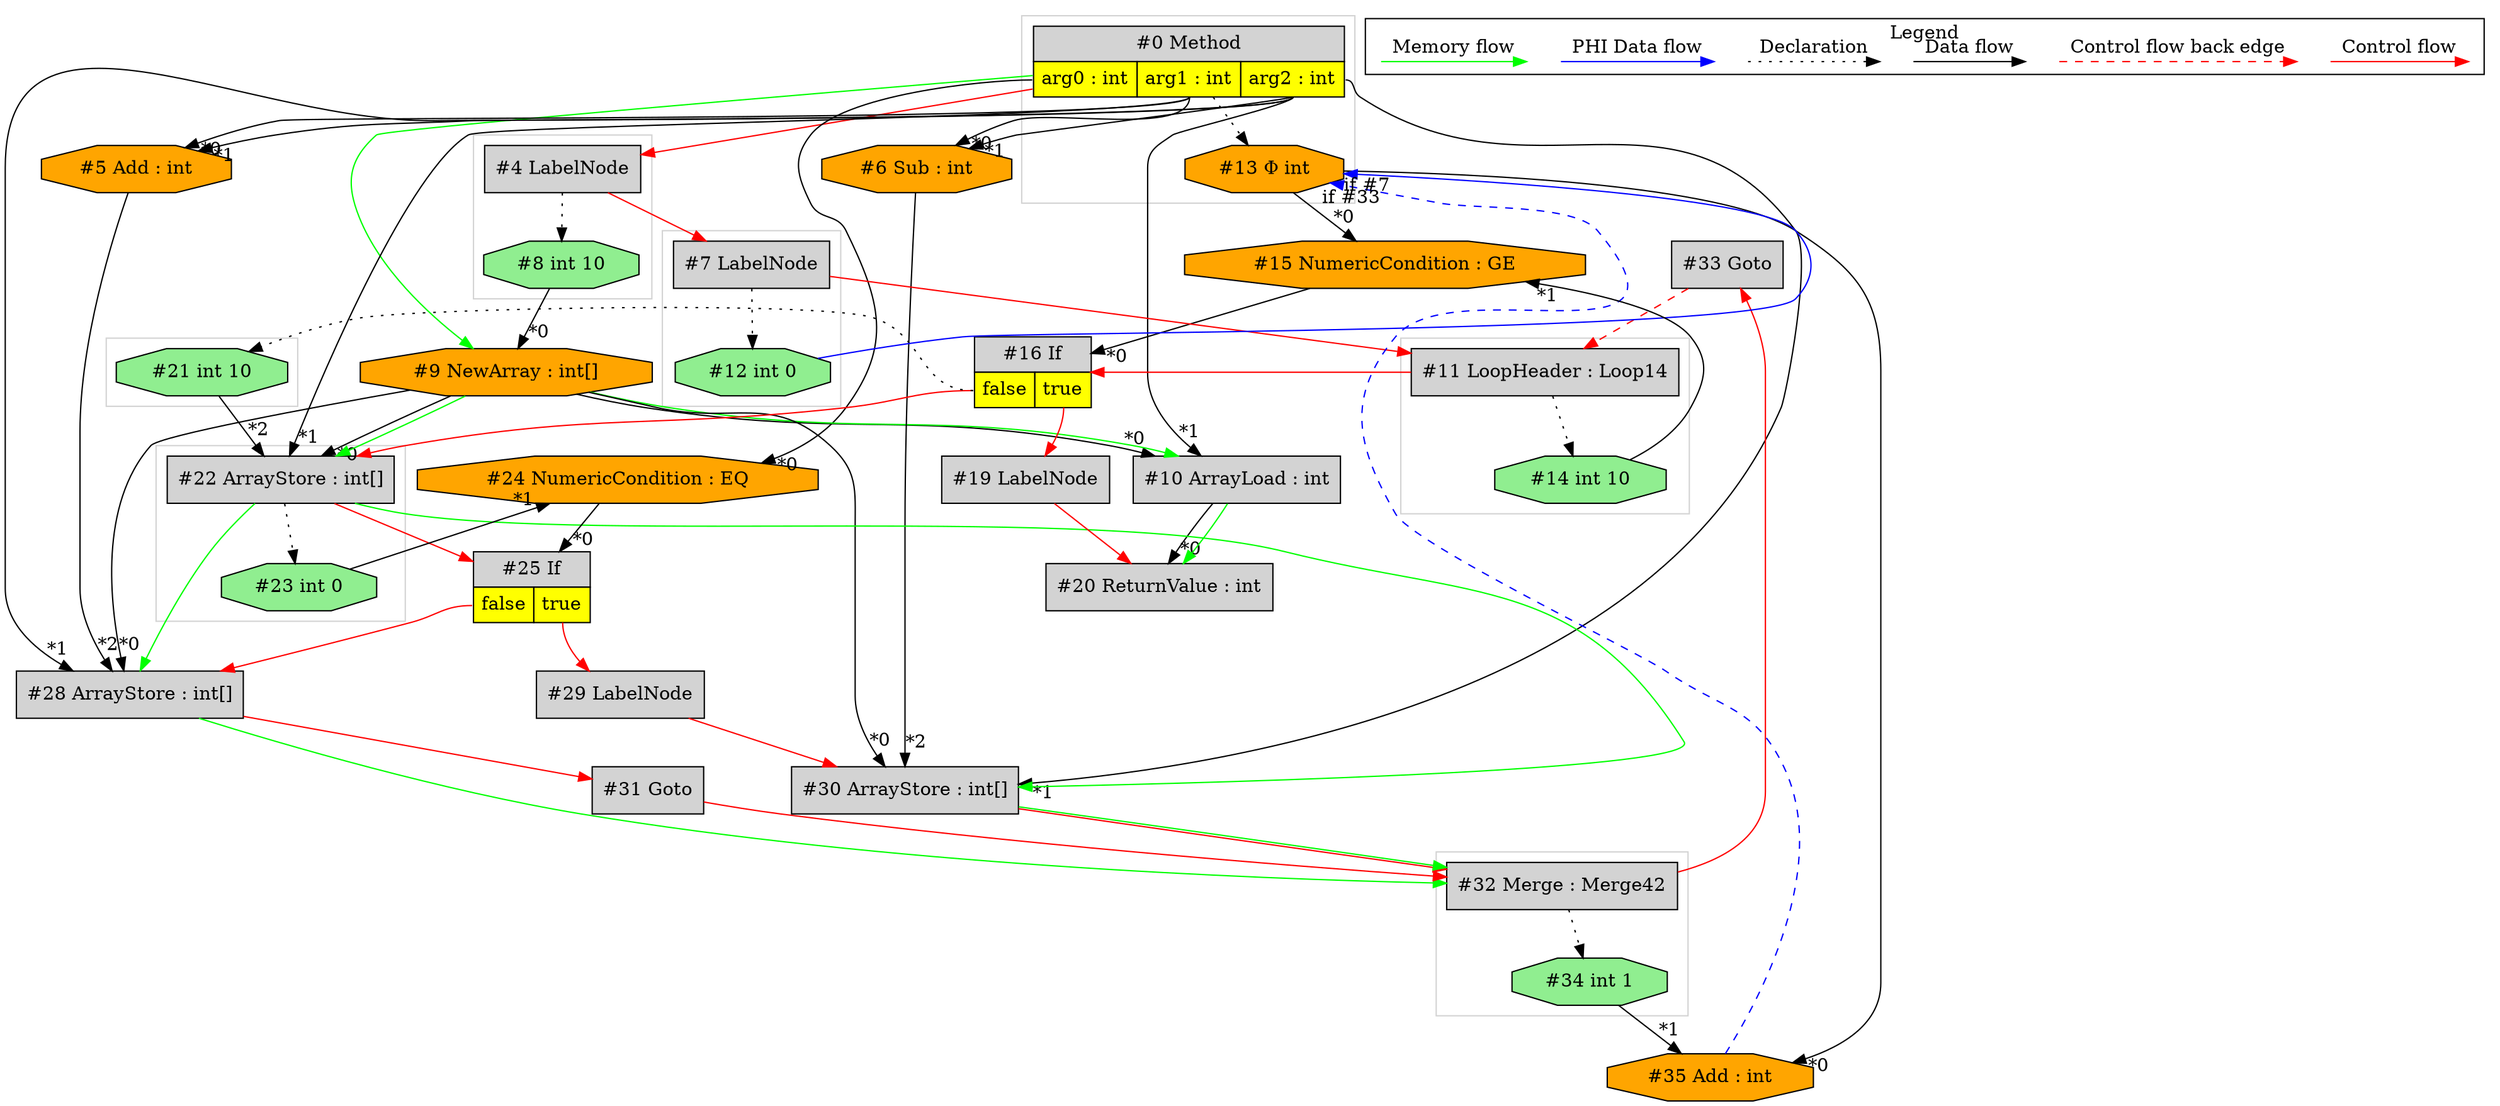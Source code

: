 digraph {
 ordering="in";
 node0[margin="0", label=<<table border="0" cellborder="1" cellspacing="0" cellpadding="5"><tr><td colspan="3">#0 Method</td></tr><tr><td port="prj1" bgcolor="yellow">arg0 : int</td><td port="prj3" bgcolor="yellow">arg1 : int</td><td port="prj2" bgcolor="yellow">arg2 : int</td></tr></table>>,shape=none, fillcolor=lightgrey, style=filled];
 node4[label="#4 LabelNode",shape=box, fillcolor=lightgrey, style=filled];
 node0 -> node4[labeldistance=2, color=red, fontcolor=red];
 node8[label="#8 int 10",shape=octagon, fillcolor=lightgreen, style=filled];
 node4 -> node8[style=dotted];
 node9[label="#9 NewArray : int[]",shape=octagon, fillcolor=orange, style=filled];
 node8 -> node9[headlabel="*0", labeldistance=2];
 node0 -> node9[labeldistance=2, color=green, constraint=false];
 node10[label="#10 ArrayLoad : int",shape=box, fillcolor=lightgrey, style=filled];
 node9 -> node10[headlabel="*0", labeldistance=2];
 node0:prj2 -> node10[headlabel="*1", labeldistance=2];
 node9 -> node10[labeldistance=2, color=green, constraint=false];
 node6[label="#6 Sub : int",shape=octagon, fillcolor=orange, style=filled];
 node0:prj3 -> node6[headlabel="*0", labeldistance=2];
 node0:prj2 -> node6[headlabel="*1", labeldistance=2];
 node5[label="#5 Add : int",shape=octagon, fillcolor=orange, style=filled];
 node0:prj3 -> node5[headlabel="*0", labeldistance=2];
 node0:prj2 -> node5[headlabel="*1", labeldistance=2];
 node28[label="#28 ArrayStore : int[]",shape=box, fillcolor=lightgrey, style=filled];
 node9 -> node28[headlabel="*0", labeldistance=2];
 node0:prj2 -> node28[headlabel="*1", labeldistance=2];
 node5 -> node28[headlabel="*2", labeldistance=2];
 node22 -> node28[labeldistance=2, color=green, constraint=false];
 node25:prj27 -> node28[labeldistance=2, color=red, fontcolor=red];
 node25[margin="0", label=<<table border="0" cellborder="1" cellspacing="0" cellpadding="5"><tr><td colspan="2">#25 If</td></tr><tr><td port="prj27" bgcolor="yellow">false</td><td port="prj26" bgcolor="yellow">true</td></tr></table>>,shape=none, fillcolor=lightgrey, style=filled];
 node24 -> node25[headlabel="*0", labeldistance=2];
 node22 -> node25[labeldistance=2, color=red, fontcolor=red];
 node22[label="#22 ArrayStore : int[]",shape=box, fillcolor=lightgrey, style=filled];
 node9 -> node22[headlabel="*0", labeldistance=2];
 node0:prj3 -> node22[headlabel="*1", labeldistance=2];
 node21 -> node22[headlabel="*2", labeldistance=2];
 node9 -> node22[labeldistance=2, color=green, constraint=false];
 node16:prj18 -> node22[labeldistance=2, color=red, fontcolor=red];
 node16[margin="0", label=<<table border="0" cellborder="1" cellspacing="0" cellpadding="5"><tr><td colspan="2">#16 If</td></tr><tr><td port="prj18" bgcolor="yellow">false</td><td port="prj17" bgcolor="yellow">true</td></tr></table>>,shape=none, fillcolor=lightgrey, style=filled];
 node15 -> node16[headlabel="*0", labeldistance=2];
 node11 -> node16[labeldistance=2, color=red, fontcolor=red];
 node11[label="#11 LoopHeader : Loop14",shape=box, fillcolor=lightgrey, style=filled];
 node7 -> node11[labeldistance=2, color=red, fontcolor=red];
 node33 -> node11[labeldistance=2, color=red, fontcolor=red, style=dashed];
 node33[label="#33 Goto",shape=box, fillcolor=lightgrey, style=filled];
 node32 -> node33[labeldistance=2, color=red, fontcolor=red];
 node32[label="#32 Merge : Merge42",shape=box, fillcolor=lightgrey, style=filled];
 node31 -> node32[labeldistance=2, color=red, fontcolor=red];
 node30 -> node32[labeldistance=2, color=red, fontcolor=red];
 node28 -> node32[labeldistance=2, color=green, constraint=false];
 node30 -> node32[labeldistance=2, color=green, constraint=false];
 node30[label="#30 ArrayStore : int[]",shape=box, fillcolor=lightgrey, style=filled];
 node9 -> node30[headlabel="*0", labeldistance=2];
 node0:prj2 -> node30[headlabel="*1", labeldistance=2];
 node6 -> node30[headlabel="*2", labeldistance=2];
 node22 -> node30[labeldistance=2, color=green, constraint=false];
 node29 -> node30[labeldistance=2, color=red, fontcolor=red];
 node29[label="#29 LabelNode",shape=box, fillcolor=lightgrey, style=filled];
 node25:prj26 -> node29[labeldistance=2, color=red, fontcolor=red];
 node31[label="#31 Goto",shape=box, fillcolor=lightgrey, style=filled];
 node28 -> node31[labeldistance=2, color=red, fontcolor=red];
 node34[label="#34 int 1",shape=octagon, fillcolor=lightgreen, style=filled];
 node32 -> node34[style=dotted];
 node35[label="#35 Add : int",shape=octagon, fillcolor=orange, style=filled];
 node13 -> node35[headlabel="*0", labeldistance=2];
 node34 -> node35[headlabel="*1", labeldistance=2];
 node13[label="#13 Φ int",shape=octagon, fillcolor=orange, style=filled];
 node0 -> node13[style=dotted];
 node12 -> node13[headlabel="if #7", labeldistance=2, color=blue, constraint=false];
 node35 -> node13[headlabel="if #33", labeldistance=2, color=blue, constraint=false, style=dashed];
 node12[label="#12 int 0",shape=octagon, fillcolor=lightgreen, style=filled];
 node7 -> node12[style=dotted];
 node7[label="#7 LabelNode",shape=box, fillcolor=lightgrey, style=filled];
 node4 -> node7[labeldistance=2, color=red, fontcolor=red];
 node15[label="#15 NumericCondition : GE",shape=octagon, fillcolor=orange, style=filled];
 node13 -> node15[headlabel="*0", labeldistance=2];
 node14 -> node15[headlabel="*1", labeldistance=2];
 node14[label="#14 int 10",shape=octagon, fillcolor=lightgreen, style=filled];
 node11 -> node14[style=dotted];
 node19[label="#19 LabelNode",shape=box, fillcolor=lightgrey, style=filled];
 node16:prj17 -> node19[labeldistance=2, color=red, fontcolor=red];
 node20[label="#20 ReturnValue : int",shape=box, fillcolor=lightgrey, style=filled];
 node10 -> node20[headlabel="*0", labeldistance=2];
 node19 -> node20[labeldistance=2, color=red, fontcolor=red];
 node10 -> node20[labeldistance=2, color=green, constraint=false];
 node21[label="#21 int 10",shape=octagon, fillcolor=lightgreen, style=filled];
 node16:prj18 -> node21[style=dotted];
 node23[label="#23 int 0",shape=octagon, fillcolor=lightgreen, style=filled];
 node22 -> node23[style=dotted];
 node24[label="#24 NumericCondition : EQ",shape=octagon, fillcolor=orange, style=filled];
 node0:prj1 -> node24[headlabel="*0", labeldistance=2];
 node23 -> node24[headlabel="*1", labeldistance=2];
 subgraph cluster_0 {
  color=lightgray;
  node32;
  node34;
 }
 subgraph cluster_1 {
  color=lightgray;
  node22;
  node23;
 }
 subgraph cluster_2 {
  color=lightgray;
  node0;
  node13;
 }
 subgraph cluster_3 {
  color=lightgray;
  node21;
 }
 subgraph cluster_4 {
  color=lightgray;
  node7;
  node12;
 }
 subgraph cluster_5 {
  color=lightgray;
  node11;
  node14;
 }
 subgraph cluster_6 {
  color=lightgray;
  node4;
  node8;
 }
 subgraph cluster_000 {
  label = "Legend";
  node [shape=point]
  {
   rank=same;
   c0 [style = invis];
   c1 [style = invis];
   c2 [style = invis];
   c3 [style = invis];
   d0 [style = invis];
   d1 [style = invis];
   d2 [style = invis];
   d3 [style = invis];
   d4 [style = invis];
   d5 [style = invis];
   d6 [style = invis];
   d7 [style = invis];
  }
  c0 -> c1 [label="Control flow", style=solid, color=red]
  c2 -> c3 [label="Control flow back edge", style=dashed, color=red]
  d0 -> d1 [label="Data flow"]
  d2 -> d3 [label="Declaration", style=dotted]
  d4 -> d5 [label="PHI Data flow", color=blue]
  d6 -> d7 [label="Memory flow", color=green]
 }

}

